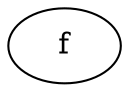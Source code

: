 # Executado assim: ./output2dot.sh 
# https://graphviz.org/doc/info/lang.html
digraph {
  x55dcfa320370 [label="f"]
}
